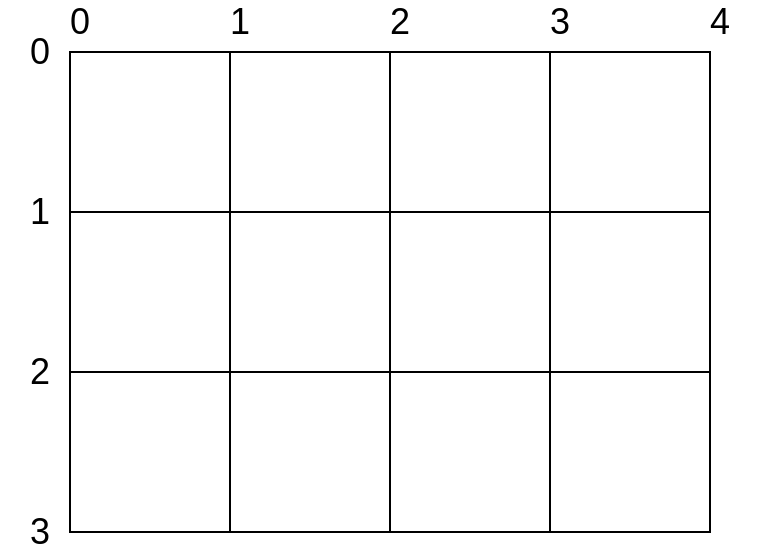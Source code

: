 <mxfile version="12.7.9" type="onedrive"><diagram id="yqi3hiwITTzHfnZijZqR" name="Page-1"><mxGraphModel dx="947" dy="1151" grid="1" gridSize="5" guides="1" tooltips="1" connect="1" arrows="1" fold="1" page="1" pageScale="1" pageWidth="850" pageHeight="1100" math="0" shadow="0"><root><mxCell id="0"/><mxCell id="1" parent="0"/><mxCell id="3Zqf3IhDArTmer3ZdMAf-1" value="" style="whiteSpace=wrap;html=1;aspect=fixed;strokeWidth=1;" parent="1" vertex="1"><mxGeometry x="230" y="215" width="80" height="80" as="geometry"/></mxCell><mxCell id="3Zqf3IhDArTmer3ZdMAf-2" value="" style="whiteSpace=wrap;html=1;aspect=fixed;strokeWidth=1;" parent="1" vertex="1"><mxGeometry x="310" y="215" width="80" height="80" as="geometry"/></mxCell><mxCell id="3Zqf3IhDArTmer3ZdMAf-3" value="" style="whiteSpace=wrap;html=1;aspect=fixed;strokeWidth=1;" parent="1" vertex="1"><mxGeometry x="390" y="215" width="80" height="80" as="geometry"/></mxCell><mxCell id="3Zqf3IhDArTmer3ZdMAf-4" value="" style="whiteSpace=wrap;html=1;aspect=fixed;strokeWidth=1;" parent="1" vertex="1"><mxGeometry x="470" y="215" width="80" height="80" as="geometry"/></mxCell><mxCell id="3Zqf3IhDArTmer3ZdMAf-5" value="0" style="text;html=1;strokeColor=none;fillColor=none;align=center;verticalAlign=middle;whiteSpace=wrap;rounded=0;fontSize=18;" parent="1" vertex="1"><mxGeometry x="215" y="190" width="40" height="20" as="geometry"/></mxCell><mxCell id="3Zqf3IhDArTmer3ZdMAf-7" value="1" style="text;html=1;strokeColor=none;fillColor=none;align=center;verticalAlign=middle;whiteSpace=wrap;rounded=0;fontSize=18;" parent="1" vertex="1"><mxGeometry x="295" y="190" width="40" height="20" as="geometry"/></mxCell><mxCell id="3Zqf3IhDArTmer3ZdMAf-8" value="2" style="text;html=1;strokeColor=none;fillColor=none;align=center;verticalAlign=middle;whiteSpace=wrap;rounded=0;fontSize=18;" parent="1" vertex="1"><mxGeometry x="375" y="190" width="40" height="20" as="geometry"/></mxCell><mxCell id="3Zqf3IhDArTmer3ZdMAf-9" value="3" style="text;html=1;strokeColor=none;fillColor=none;align=center;verticalAlign=middle;whiteSpace=wrap;rounded=0;fontSize=18;" parent="1" vertex="1"><mxGeometry x="455" y="190" width="40" height="20" as="geometry"/></mxCell><mxCell id="3Zqf3IhDArTmer3ZdMAf-10" value="4" style="text;html=1;strokeColor=none;fillColor=none;align=center;verticalAlign=middle;whiteSpace=wrap;rounded=0;fontSize=18;" parent="1" vertex="1"><mxGeometry x="535" y="190" width="40" height="20" as="geometry"/></mxCell><mxCell id="EtrhkdS2O6i548LBN5vb-1" value="" style="whiteSpace=wrap;html=1;aspect=fixed;strokeWidth=1;" vertex="1" parent="1"><mxGeometry x="230" y="295" width="80" height="80" as="geometry"/></mxCell><mxCell id="EtrhkdS2O6i548LBN5vb-2" value="" style="whiteSpace=wrap;html=1;aspect=fixed;strokeWidth=1;" vertex="1" parent="1"><mxGeometry x="310" y="295" width="80" height="80" as="geometry"/></mxCell><mxCell id="EtrhkdS2O6i548LBN5vb-3" value="" style="whiteSpace=wrap;html=1;aspect=fixed;strokeWidth=1;" vertex="1" parent="1"><mxGeometry x="390" y="295" width="80" height="80" as="geometry"/></mxCell><mxCell id="EtrhkdS2O6i548LBN5vb-4" value="" style="whiteSpace=wrap;html=1;aspect=fixed;strokeWidth=1;" vertex="1" parent="1"><mxGeometry x="470" y="295" width="80" height="80" as="geometry"/></mxCell><mxCell id="EtrhkdS2O6i548LBN5vb-5" value="" style="whiteSpace=wrap;html=1;aspect=fixed;strokeWidth=1;" vertex="1" parent="1"><mxGeometry x="230" y="375" width="80" height="80" as="geometry"/></mxCell><mxCell id="EtrhkdS2O6i548LBN5vb-6" value="" style="whiteSpace=wrap;html=1;aspect=fixed;strokeWidth=1;" vertex="1" parent="1"><mxGeometry x="310" y="375" width="80" height="80" as="geometry"/></mxCell><mxCell id="EtrhkdS2O6i548LBN5vb-7" value="" style="whiteSpace=wrap;html=1;aspect=fixed;strokeWidth=1;" vertex="1" parent="1"><mxGeometry x="390" y="375" width="80" height="80" as="geometry"/></mxCell><mxCell id="EtrhkdS2O6i548LBN5vb-8" value="" style="whiteSpace=wrap;html=1;aspect=fixed;strokeWidth=1;" vertex="1" parent="1"><mxGeometry x="470" y="375" width="80" height="80" as="geometry"/></mxCell><mxCell id="EtrhkdS2O6i548LBN5vb-13" value="0" style="text;html=1;strokeColor=none;fillColor=none;align=center;verticalAlign=middle;whiteSpace=wrap;rounded=0;fontSize=18;" vertex="1" parent="1"><mxGeometry x="195" y="205" width="40" height="20" as="geometry"/></mxCell><mxCell id="EtrhkdS2O6i548LBN5vb-14" value="1" style="text;html=1;strokeColor=none;fillColor=none;align=center;verticalAlign=middle;whiteSpace=wrap;rounded=0;fontSize=18;" vertex="1" parent="1"><mxGeometry x="195" y="285" width="40" height="20" as="geometry"/></mxCell><mxCell id="EtrhkdS2O6i548LBN5vb-15" value="2" style="text;html=1;strokeColor=none;fillColor=none;align=center;verticalAlign=middle;whiteSpace=wrap;rounded=0;fontSize=18;" vertex="1" parent="1"><mxGeometry x="195" y="365" width="40" height="20" as="geometry"/></mxCell><mxCell id="EtrhkdS2O6i548LBN5vb-16" value="3" style="text;html=1;strokeColor=none;fillColor=none;align=center;verticalAlign=middle;whiteSpace=wrap;rounded=0;fontSize=18;" vertex="1" parent="1"><mxGeometry x="195" y="445" width="40" height="20" as="geometry"/></mxCell></root></mxGraphModel></diagram></mxfile>